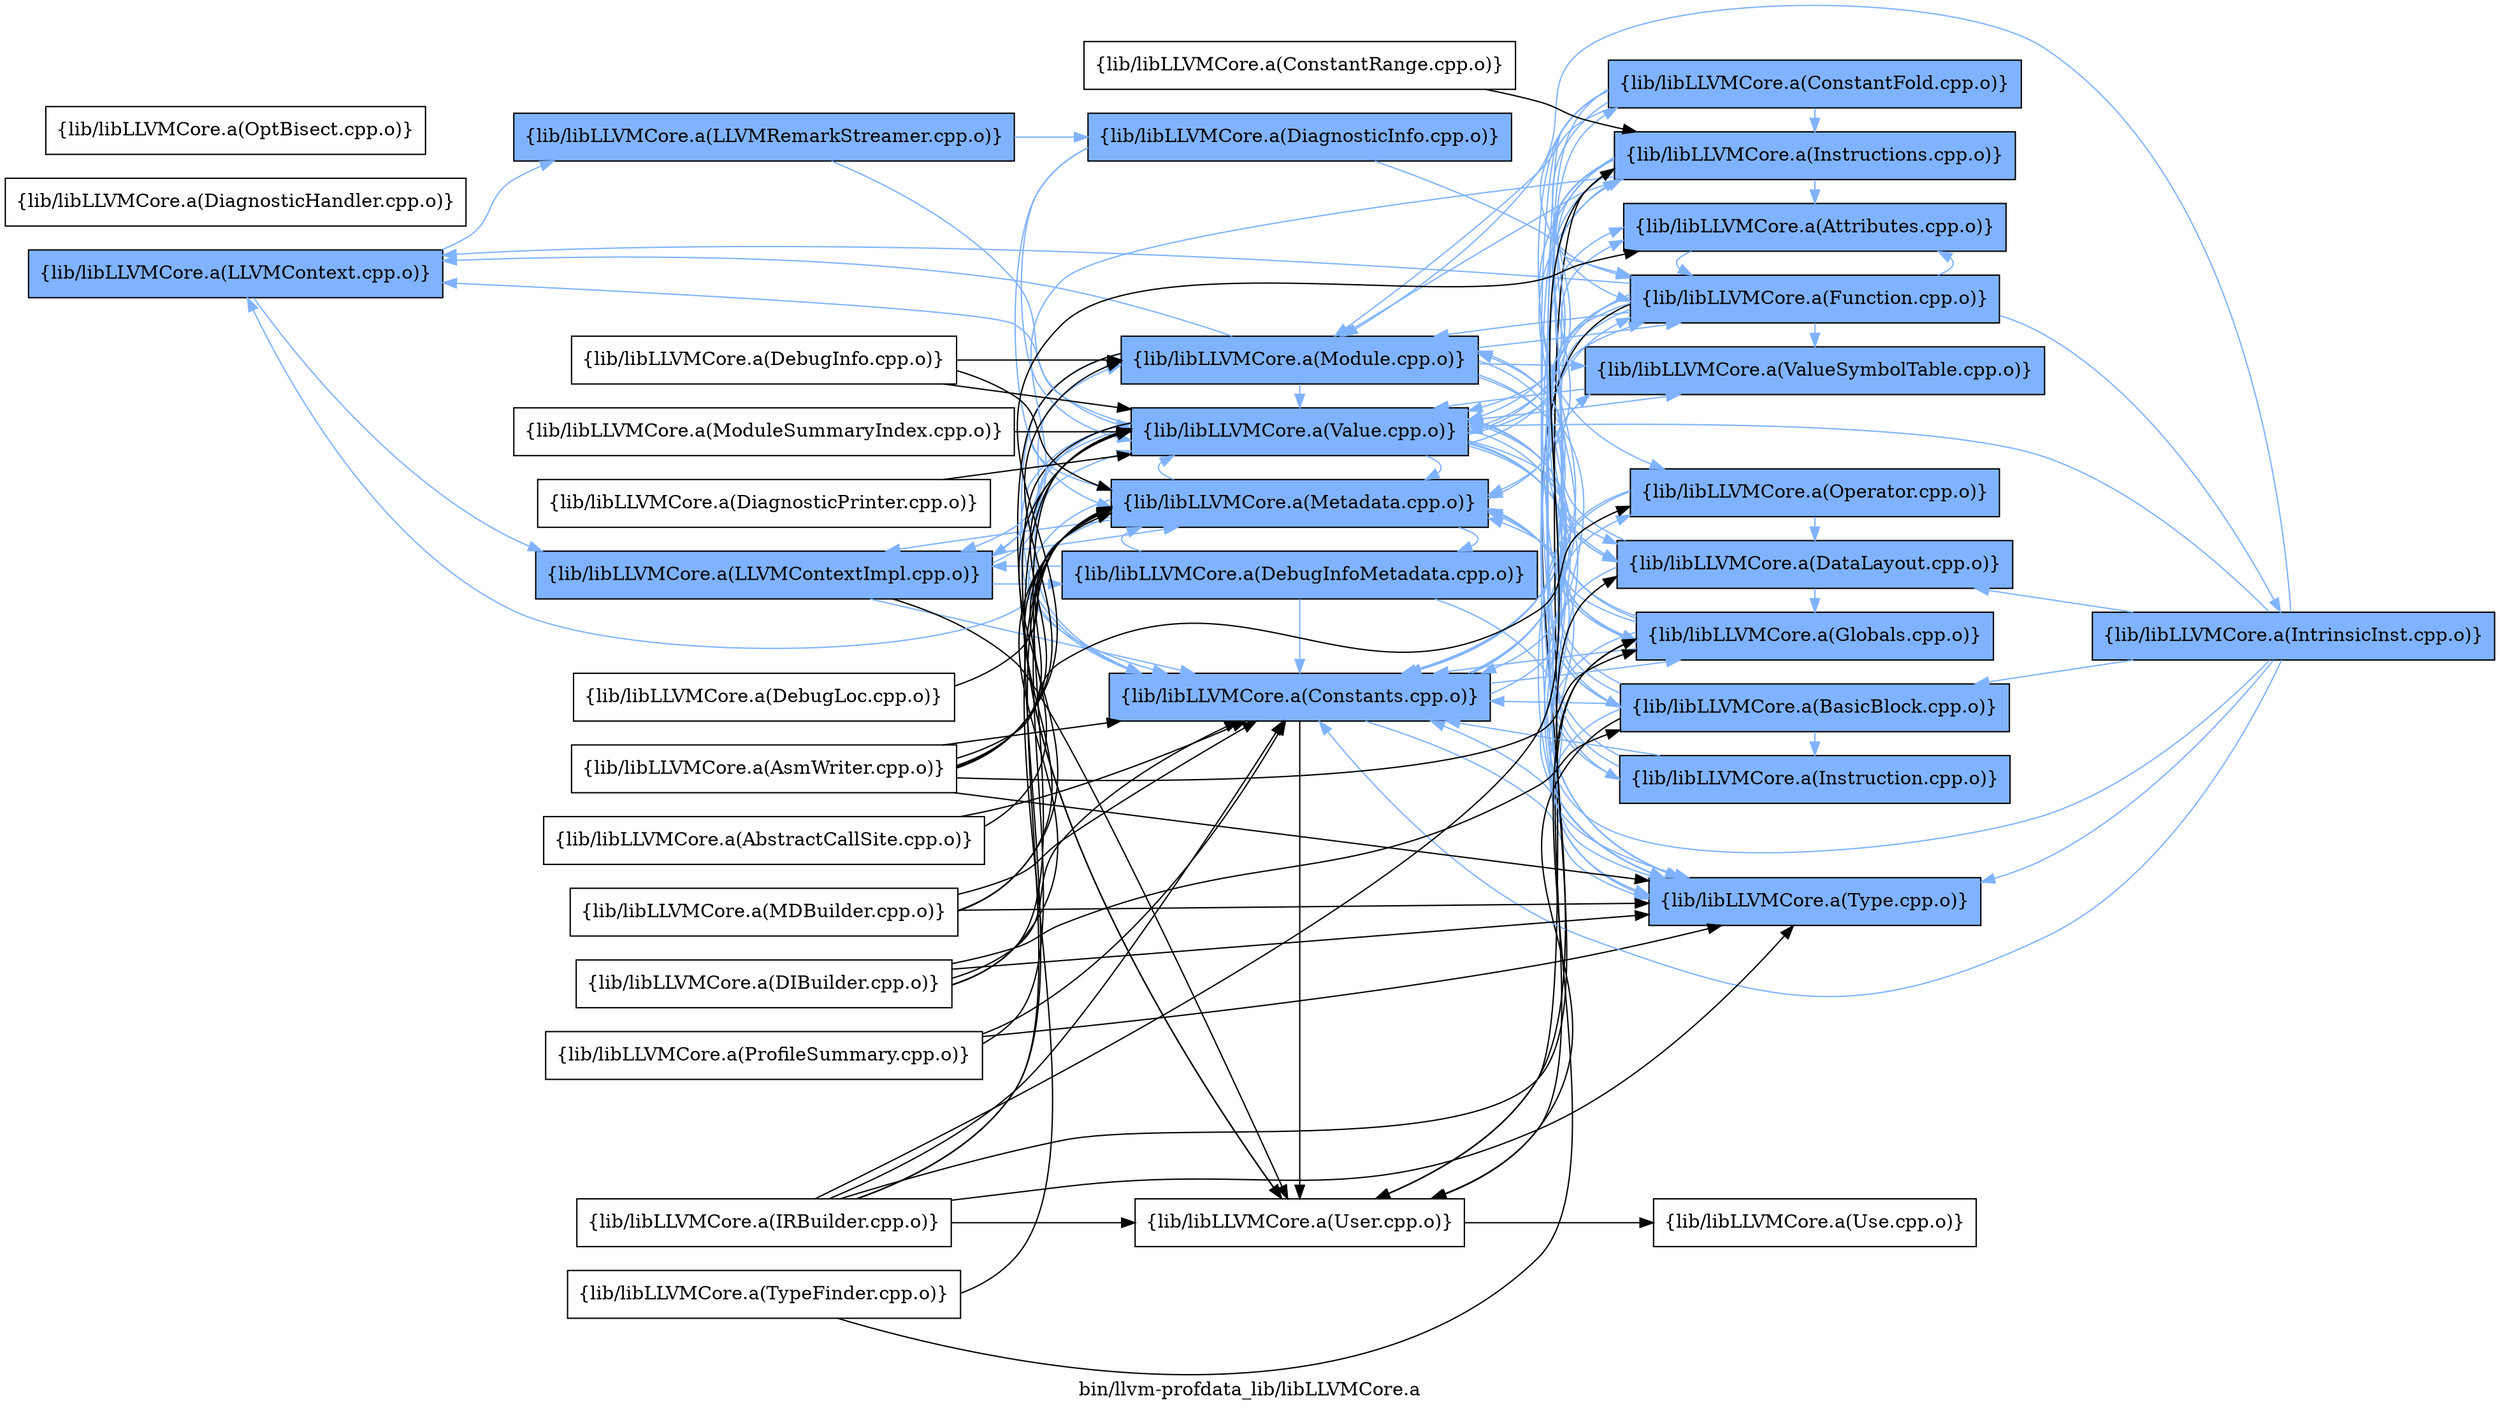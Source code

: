 digraph "bin/llvm-profdata_lib/libLLVMCore.a" {
	label="bin/llvm-profdata_lib/libLLVMCore.a";
	rankdir=LR;
	{ rank=same; Node0x56430c6c11a8;  }
	{ rank=same; Node0x56430c6c42b8; Node0x56430c6c2788;  }
	{ rank=same; Node0x56430c6c4c18; Node0x56430c6c18d8; Node0x56430c6c4df8; Node0x56430c6c5398; Node0x56430c6c3b88; Node0x56430c6c4808; Node0x56430c6c20f8;  }
	{ rank=same; Node0x56430c6c4998; Node0x56430c6c4358; Node0x56430c6c3598; Node0x56430c6c52f8; Node0x56430c6c1428; Node0x56430c6c2698; Node0x56430c6c57f8; Node0x56430c6c43f8; Node0x56430c6c3958; Node0x56430c6c3d18; Node0x56430c6c4448; Node0x56430c6c5898;  }
	{ rank=same; Node0x56430c6c11a8;  }
	{ rank=same; Node0x56430c6c42b8; Node0x56430c6c2788;  }
	{ rank=same; Node0x56430c6c4c18; Node0x56430c6c18d8; Node0x56430c6c4df8; Node0x56430c6c5398; Node0x56430c6c3b88; Node0x56430c6c4808; Node0x56430c6c20f8;  }
	{ rank=same; Node0x56430c6c4998; Node0x56430c6c4358; Node0x56430c6c3598; Node0x56430c6c52f8; Node0x56430c6c1428; Node0x56430c6c2698; Node0x56430c6c57f8; Node0x56430c6c43f8; Node0x56430c6c3958; Node0x56430c6c3d18; Node0x56430c6c4448; Node0x56430c6c5898;  }

	Node0x56430c6c11a8 [shape=record,shape=box,group=1,style=filled,fillcolor="0.600000 0.5 1",label="{lib/libLLVMCore.a(LLVMContext.cpp.o)}"];
	Node0x56430c6c11a8 -> Node0x56430c6c42b8[color="0.600000 0.5 1"];
	Node0x56430c6c11a8 -> Node0x56430c6c2788[color="0.600000 0.5 1"];
	Node0x56430c6c1fb8 [shape=record,shape=box,group=0,label="{lib/libLLVMCore.a(ProfileSummary.cpp.o)}"];
	Node0x56430c6c1fb8 -> Node0x56430c6c4c18;
	Node0x56430c6c1fb8 -> Node0x56430c6c4df8;
	Node0x56430c6c1fb8 -> Node0x56430c6c2698;
	Node0x56430c6c42b8 [shape=record,shape=box,group=1,style=filled,fillcolor="0.600000 0.5 1",label="{lib/libLLVMCore.a(LLVMContextImpl.cpp.o)}"];
	Node0x56430c6c42b8 -> Node0x56430c6c4c18[color="0.600000 0.5 1"];
	Node0x56430c6c42b8 -> Node0x56430c6c18d8[color="0.600000 0.5 1"];
	Node0x56430c6c42b8 -> Node0x56430c6c4df8[color="0.600000 0.5 1"];
	Node0x56430c6c42b8 -> Node0x56430c6c5398[color="0.600000 0.5 1"];
	Node0x56430c6c42b8 -> Node0x56430c6c3b88;
	Node0x56430c6c42b8 -> Node0x56430c6c4808[color="0.600000 0.5 1"];
	Node0x56430c6c2788 [shape=record,shape=box,group=1,style=filled,fillcolor="0.600000 0.5 1",label="{lib/libLLVMCore.a(LLVMRemarkStreamer.cpp.o)}"];
	Node0x56430c6c2788 -> Node0x56430c6c20f8[color="0.600000 0.5 1"];
	Node0x56430c6c2788 -> Node0x56430c6c4808[color="0.600000 0.5 1"];
	Node0x56430c6c13d8 [shape=record,shape=box,group=0,label="{lib/libLLVMCore.a(DiagnosticPrinter.cpp.o)}"];
	Node0x56430c6c13d8 -> Node0x56430c6c4808;
	Node0x56430c6c4808 [shape=record,shape=box,group=1,style=filled,fillcolor="0.600000 0.5 1",label="{lib/libLLVMCore.a(Value.cpp.o)}"];
	Node0x56430c6c4808 -> Node0x56430c6c11a8[color="0.600000 0.5 1"];
	Node0x56430c6c4808 -> Node0x56430c6c4998[color="0.600000 0.5 1"];
	Node0x56430c6c4808 -> Node0x56430c6c57f8[color="0.600000 0.5 1"];
	Node0x56430c6c4808 -> Node0x56430c6c4358[color="0.600000 0.5 1"];
	Node0x56430c6c4808 -> Node0x56430c6c3598[color="0.600000 0.5 1"];
	Node0x56430c6c4808 -> Node0x56430c6c3d18[color="0.600000 0.5 1"];
	Node0x56430c6c4808 -> Node0x56430c6c4448[color="0.600000 0.5 1"];
	Node0x56430c6c4808 -> Node0x56430c6c4c18[color="0.600000 0.5 1"];
	Node0x56430c6c4808 -> Node0x56430c6c5898[color="0.600000 0.5 1"];
	Node0x56430c6c4808 -> Node0x56430c6c42b8[color="0.600000 0.5 1"];
	Node0x56430c6c4808 -> Node0x56430c6c4df8[color="0.600000 0.5 1"];
	Node0x56430c6c4808 -> Node0x56430c6c2698[color="0.600000 0.5 1"];
	Node0x56430c6c4808 -> Node0x56430c6c3b88;
	Node0x56430c6c4808 -> Node0x56430c6c43f8[color="0.600000 0.5 1"];
	Node0x56430c6c20f8 [shape=record,shape=box,group=1,style=filled,fillcolor="0.600000 0.5 1",label="{lib/libLLVMCore.a(DiagnosticInfo.cpp.o)}"];
	Node0x56430c6c20f8 -> Node0x56430c6c4998[color="0.600000 0.5 1"];
	Node0x56430c6c20f8 -> Node0x56430c6c4df8[color="0.600000 0.5 1"];
	Node0x56430c6c20f8 -> Node0x56430c6c4808[color="0.600000 0.5 1"];
	Node0x56430c6c4998 [shape=record,shape=box,group=1,style=filled,fillcolor="0.600000 0.5 1",label="{lib/libLLVMCore.a(Function.cpp.o)}"];
	Node0x56430c6c4998 -> Node0x56430c6c11a8[color="0.600000 0.5 1"];
	Node0x56430c6c4998 -> Node0x56430c6c57f8[color="0.600000 0.5 1"];
	Node0x56430c6c4998 -> Node0x56430c6c4448[color="0.600000 0.5 1"];
	Node0x56430c6c4998 -> Node0x56430c6c4c18[color="0.600000 0.5 1"];
	Node0x56430c6c4998 -> Node0x56430c6c5898[color="0.600000 0.5 1"];
	Node0x56430c6c4998 -> Node0x56430c6c3278[color="0.600000 0.5 1"];
	Node0x56430c6c4998 -> Node0x56430c6c4df8[color="0.600000 0.5 1"];
	Node0x56430c6c4998 -> Node0x56430c6c5398[color="0.600000 0.5 1"];
	Node0x56430c6c4998 -> Node0x56430c6c2698[color="0.600000 0.5 1"];
	Node0x56430c6c4998 -> Node0x56430c6c3b88;
	Node0x56430c6c4998 -> Node0x56430c6c4808[color="0.600000 0.5 1"];
	Node0x56430c6c4998 -> Node0x56430c6c43f8[color="0.600000 0.5 1"];
	Node0x56430c6c4df8 [shape=record,shape=box,group=1,style=filled,fillcolor="0.600000 0.5 1",label="{lib/libLLVMCore.a(Metadata.cpp.o)}"];
	Node0x56430c6c4df8 -> Node0x56430c6c11a8[color="0.600000 0.5 1"];
	Node0x56430c6c4df8 -> Node0x56430c6c4c18[color="0.600000 0.5 1"];
	Node0x56430c6c4df8 -> Node0x56430c6c18d8[color="0.600000 0.5 1"];
	Node0x56430c6c4df8 -> Node0x56430c6c42b8[color="0.600000 0.5 1"];
	Node0x56430c6c4df8 -> Node0x56430c6c2698[color="0.600000 0.5 1"];
	Node0x56430c6c4df8 -> Node0x56430c6c4808[color="0.600000 0.5 1"];
	Node0x56430c6c57f8 [shape=record,shape=box,group=1,style=filled,fillcolor="0.600000 0.5 1",label="{lib/libLLVMCore.a(DataLayout.cpp.o)}"];
	Node0x56430c6c57f8 -> Node0x56430c6c4358[color="0.600000 0.5 1"];
	Node0x56430c6c57f8 -> Node0x56430c6c5398[color="0.600000 0.5 1"];
	Node0x56430c6c57f8 -> Node0x56430c6c2698[color="0.600000 0.5 1"];
	Node0x56430c6c4448 [shape=record,shape=box,group=1,style=filled,fillcolor="0.600000 0.5 1",label="{lib/libLLVMCore.a(BasicBlock.cpp.o)}"];
	Node0x56430c6c4448 -> Node0x56430c6c3d18[color="0.600000 0.5 1"];
	Node0x56430c6c4448 -> Node0x56430c6c4c18[color="0.600000 0.5 1"];
	Node0x56430c6c4448 -> Node0x56430c6c4df8[color="0.600000 0.5 1"];
	Node0x56430c6c4448 -> Node0x56430c6c2698[color="0.600000 0.5 1"];
	Node0x56430c6c4448 -> Node0x56430c6c3b88;
	Node0x56430c6c4448 -> Node0x56430c6c4808[color="0.600000 0.5 1"];
	Node0x56430c6c4448 -> Node0x56430c6c43f8[color="0.600000 0.5 1"];
	Node0x56430c6c4c18 [shape=record,shape=box,group=1,style=filled,fillcolor="0.600000 0.5 1",label="{lib/libLLVMCore.a(Constants.cpp.o)}"];
	Node0x56430c6c4c18 -> Node0x56430c6c4998[color="0.600000 0.5 1"];
	Node0x56430c6c4c18 -> Node0x56430c6c4358[color="0.600000 0.5 1"];
	Node0x56430c6c4c18 -> Node0x56430c6c3598[color="0.600000 0.5 1"];
	Node0x56430c6c4c18 -> Node0x56430c6c52f8[color="0.600000 0.5 1"];
	Node0x56430c6c4c18 -> Node0x56430c6c1428[color="0.600000 0.5 1"];
	Node0x56430c6c4c18 -> Node0x56430c6c2698[color="0.600000 0.5 1"];
	Node0x56430c6c4c18 -> Node0x56430c6c3b88;
	Node0x56430c6c4c18 -> Node0x56430c6c4808[color="0.600000 0.5 1"];
	Node0x56430c6c5898 [shape=record,shape=box,group=1,style=filled,fillcolor="0.600000 0.5 1",label="{lib/libLLVMCore.a(Attributes.cpp.o)}"];
	Node0x56430c6c5898 -> Node0x56430c6c4998[color="0.600000 0.5 1"];
	Node0x56430c6c3278 [shape=record,shape=box,group=1,style=filled,fillcolor="0.600000 0.5 1",label="{lib/libLLVMCore.a(IntrinsicInst.cpp.o)}"];
	Node0x56430c6c3278 -> Node0x56430c6c57f8[color="0.600000 0.5 1"];
	Node0x56430c6c3278 -> Node0x56430c6c4448[color="0.600000 0.5 1"];
	Node0x56430c6c3278 -> Node0x56430c6c4c18[color="0.600000 0.5 1"];
	Node0x56430c6c3278 -> Node0x56430c6c4df8[color="0.600000 0.5 1"];
	Node0x56430c6c3278 -> Node0x56430c6c5398[color="0.600000 0.5 1"];
	Node0x56430c6c3278 -> Node0x56430c6c2698[color="0.600000 0.5 1"];
	Node0x56430c6c3278 -> Node0x56430c6c4808[color="0.600000 0.5 1"];
	Node0x56430c6c5398 [shape=record,shape=box,group=1,style=filled,fillcolor="0.600000 0.5 1",label="{lib/libLLVMCore.a(Module.cpp.o)}"];
	Node0x56430c6c5398 -> Node0x56430c6c11a8[color="0.600000 0.5 1"];
	Node0x56430c6c5398 -> Node0x56430c6c4998[color="0.600000 0.5 1"];
	Node0x56430c6c5398 -> Node0x56430c6c57f8[color="0.600000 0.5 1"];
	Node0x56430c6c5398 -> Node0x56430c6c4358[color="0.600000 0.5 1"];
	Node0x56430c6c5398 -> Node0x56430c6c4c18[color="0.600000 0.5 1"];
	Node0x56430c6c5398 -> Node0x56430c6c4df8[color="0.600000 0.5 1"];
	Node0x56430c6c5398 -> Node0x56430c6c2698[color="0.600000 0.5 1"];
	Node0x56430c6c5398 -> Node0x56430c6c3b88;
	Node0x56430c6c5398 -> Node0x56430c6c4808[color="0.600000 0.5 1"];
	Node0x56430c6c5398 -> Node0x56430c6c43f8[color="0.600000 0.5 1"];
	Node0x56430c6c2698 [shape=record,shape=box,group=1,style=filled,fillcolor="0.600000 0.5 1",label="{lib/libLLVMCore.a(Type.cpp.o)}"];
	Node0x56430c6c2698 -> Node0x56430c6c4c18[color="0.600000 0.5 1"];
	Node0x56430c6c3b88 [shape=record,shape=box,group=0,label="{lib/libLLVMCore.a(User.cpp.o)}"];
	Node0x56430c6c3b88 -> Node0x56430c6c3958;
	Node0x56430c6c43f8 [shape=record,shape=box,group=1,style=filled,fillcolor="0.600000 0.5 1",label="{lib/libLLVMCore.a(ValueSymbolTable.cpp.o)}"];
	Node0x56430c6c43f8 -> Node0x56430c6c4808[color="0.600000 0.5 1"];
	Node0x56430c6c4358 [shape=record,shape=box,group=1,style=filled,fillcolor="0.600000 0.5 1",label="{lib/libLLVMCore.a(Globals.cpp.o)}"];
	Node0x56430c6c4358 -> Node0x56430c6c4c18[color="0.600000 0.5 1"];
	Node0x56430c6c4358 -> Node0x56430c6c4df8[color="0.600000 0.5 1"];
	Node0x56430c6c4358 -> Node0x56430c6c5398[color="0.600000 0.5 1"];
	Node0x56430c6c4358 -> Node0x56430c6c2698[color="0.600000 0.5 1"];
	Node0x56430c6c4358 -> Node0x56430c6c3b88;
	Node0x56430c6c4358 -> Node0x56430c6c4808[color="0.600000 0.5 1"];
	Node0x56430c6c3d68 [shape=record,shape=box,group=0,label="{lib/libLLVMCore.a(ConstantRange.cpp.o)}"];
	Node0x56430c6c3d68 -> Node0x56430c6c3598;
	Node0x56430c6c3598 [shape=record,shape=box,group=1,style=filled,fillcolor="0.600000 0.5 1",label="{lib/libLLVMCore.a(Instructions.cpp.o)}"];
	Node0x56430c6c3598 -> Node0x56430c6c4998[color="0.600000 0.5 1"];
	Node0x56430c6c3598 -> Node0x56430c6c57f8[color="0.600000 0.5 1"];
	Node0x56430c6c3598 -> Node0x56430c6c4448[color="0.600000 0.5 1"];
	Node0x56430c6c3598 -> Node0x56430c6c4c18[color="0.600000 0.5 1"];
	Node0x56430c6c3598 -> Node0x56430c6c5898[color="0.600000 0.5 1"];
	Node0x56430c6c3598 -> Node0x56430c6c42b8[color="0.600000 0.5 1"];
	Node0x56430c6c3598 -> Node0x56430c6c4df8[color="0.600000 0.5 1"];
	Node0x56430c6c3598 -> Node0x56430c6c5398[color="0.600000 0.5 1"];
	Node0x56430c6c3598 -> Node0x56430c6c2698[color="0.600000 0.5 1"];
	Node0x56430c6c3598 -> Node0x56430c6c3b88;
	Node0x56430c6c3598 -> Node0x56430c6c4808[color="0.600000 0.5 1"];
	Node0x56430c6c3d18 [shape=record,shape=box,group=1,style=filled,fillcolor="0.600000 0.5 1",label="{lib/libLLVMCore.a(Instruction.cpp.o)}"];
	Node0x56430c6c3d18 -> Node0x56430c6c4c18[color="0.600000 0.5 1"];
	Node0x56430c6c3d18 -> Node0x56430c6c5898[color="0.600000 0.5 1"];
	Node0x56430c6c3d18 -> Node0x56430c6c4df8[color="0.600000 0.5 1"];
	Node0x56430c6c3d18 -> Node0x56430c6c4808[color="0.600000 0.5 1"];
	Node0x56430c6c52f8 [shape=record,shape=box,group=1,style=filled,fillcolor="0.600000 0.5 1",label="{lib/libLLVMCore.a(ConstantFold.cpp.o)}"];
	Node0x56430c6c52f8 -> Node0x56430c6c4998[color="0.600000 0.5 1"];
	Node0x56430c6c52f8 -> Node0x56430c6c4358[color="0.600000 0.5 1"];
	Node0x56430c6c52f8 -> Node0x56430c6c3598[color="0.600000 0.5 1"];
	Node0x56430c6c52f8 -> Node0x56430c6c4c18[color="0.600000 0.5 1"];
	Node0x56430c6c52f8 -> Node0x56430c6c5398[color="0.600000 0.5 1"];
	Node0x56430c6c52f8 -> Node0x56430c6c1428[color="0.600000 0.5 1"];
	Node0x56430c6c52f8 -> Node0x56430c6c2698[color="0.600000 0.5 1"];
	Node0x56430c6c52f8 -> Node0x56430c6c4808[color="0.600000 0.5 1"];
	Node0x56430c6c1428 [shape=record,shape=box,group=1,style=filled,fillcolor="0.600000 0.5 1",label="{lib/libLLVMCore.a(Operator.cpp.o)}"];
	Node0x56430c6c1428 -> Node0x56430c6c57f8[color="0.600000 0.5 1"];
	Node0x56430c6c1428 -> Node0x56430c6c4c18[color="0.600000 0.5 1"];
	Node0x56430c6c1428 -> Node0x56430c6c2698[color="0.600000 0.5 1"];
	Node0x56430c6c11f8 [shape=record,shape=box,group=0,label="{lib/libLLVMCore.a(AsmWriter.cpp.o)}"];
	Node0x56430c6c11f8 -> Node0x56430c6c4358;
	Node0x56430c6c11f8 -> Node0x56430c6c4c18;
	Node0x56430c6c11f8 -> Node0x56430c6c5898;
	Node0x56430c6c11f8 -> Node0x56430c6c4df8;
	Node0x56430c6c11f8 -> Node0x56430c6c5398;
	Node0x56430c6c11f8 -> Node0x56430c6c1428;
	Node0x56430c6c11f8 -> Node0x56430c6c2698;
	Node0x56430c6c11f8 -> Node0x56430c6c4808;
	Node0x56430c6c18d8 [shape=record,shape=box,group=1,style=filled,fillcolor="0.600000 0.5 1",label="{lib/libLLVMCore.a(DebugInfoMetadata.cpp.o)}"];
	Node0x56430c6c18d8 -> Node0x56430c6c4c18[color="0.600000 0.5 1"];
	Node0x56430c6c18d8 -> Node0x56430c6c42b8[color="0.600000 0.5 1"];
	Node0x56430c6c18d8 -> Node0x56430c6c4df8[color="0.600000 0.5 1"];
	Node0x56430c6c18d8 -> Node0x56430c6c2698[color="0.600000 0.5 1"];
	Node0x56430c6c2468 [shape=record,shape=box,group=0,label="{lib/libLLVMCore.a(AbstractCallSite.cpp.o)}"];
	Node0x56430c6c2468 -> Node0x56430c6c4c18;
	Node0x56430c6c2468 -> Node0x56430c6c4df8;
	Node0x56430c6c4da8 [shape=record,shape=box,group=0,label="{lib/libLLVMCore.a(DebugLoc.cpp.o)}"];
	Node0x56430c6c4da8 -> Node0x56430c6c4df8;
	Node0x56430c6c5528 [shape=record,shape=box,group=0,label="{lib/libLLVMCore.a(DebugInfo.cpp.o)}"];
	Node0x56430c6c5528 -> Node0x56430c6c4df8;
	Node0x56430c6c5528 -> Node0x56430c6c5398;
	Node0x56430c6c5528 -> Node0x56430c6c4808;
	Node0x56430c6c5bb8 [shape=record,shape=box,group=0,label="{lib/libLLVMCore.a(DIBuilder.cpp.o)}"];
	Node0x56430c6c5bb8 -> Node0x56430c6c4448;
	Node0x56430c6c5bb8 -> Node0x56430c6c4c18;
	Node0x56430c6c5bb8 -> Node0x56430c6c4df8;
	Node0x56430c6c5bb8 -> Node0x56430c6c2698;
	Node0x56430c6c5bb8 -> Node0x56430c6c4808;
	Node0x56430c6c3f48 [shape=record,shape=box,group=0,label="{lib/libLLVMCore.a(IRBuilder.cpp.o)}"];
	Node0x56430c6c3f48 -> Node0x56430c6c57f8;
	Node0x56430c6c3f48 -> Node0x56430c6c3598;
	Node0x56430c6c3f48 -> Node0x56430c6c4c18;
	Node0x56430c6c3f48 -> Node0x56430c6c4df8;
	Node0x56430c6c3f48 -> Node0x56430c6c2698;
	Node0x56430c6c3f48 -> Node0x56430c6c3b88;
	Node0x56430c6c3f48 -> Node0x56430c6c4808;
	Node0x56430c6c2328 [shape=record,shape=box,group=0,label="{lib/libLLVMCore.a(DiagnosticHandler.cpp.o)}"];
	Node0x56430c6c2f08 [shape=record,shape=box,group=0,label="{lib/libLLVMCore.a(MDBuilder.cpp.o)}"];
	Node0x56430c6c2f08 -> Node0x56430c6c4c18;
	Node0x56430c6c2f08 -> Node0x56430c6c4df8;
	Node0x56430c6c2f08 -> Node0x56430c6c2698;
	Node0x56430c6c2f08 -> Node0x56430c6c4808;
	Node0x56430c6c5b68 [shape=record,shape=box,group=0,label="{lib/libLLVMCore.a(ModuleSummaryIndex.cpp.o)}"];
	Node0x56430c6c5b68 -> Node0x56430c6c4808;
	Node0x56430c6c1ba8 [shape=record,shape=box,group=0,label="{lib/libLLVMCore.a(OptBisect.cpp.o)}"];
	Node0x56430c6c2eb8 [shape=record,shape=box,group=0,label="{lib/libLLVMCore.a(TypeFinder.cpp.o)}"];
	Node0x56430c6c2eb8 -> Node0x56430c6c4358;
	Node0x56430c6c2eb8 -> Node0x56430c6c4df8;
	Node0x56430c6c3958 [shape=record,shape=box,group=0,label="{lib/libLLVMCore.a(Use.cpp.o)}"];
}
